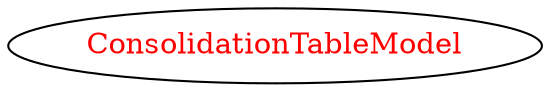 digraph dependencyGraph {
 concentrate=true;
 ranksep="2.0";
 rankdir="LR"; 
 splines="ortho";
"ConsolidationTableModel" [fontcolor="red"];
}